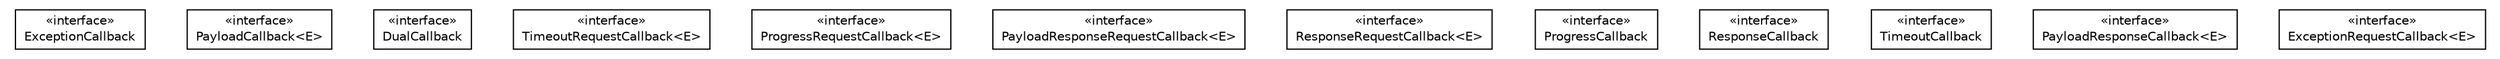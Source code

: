 #!/usr/local/bin/dot
#
# Class diagram 
# Generated by UMLGraph version R5_6-24-gf6e263 (http://www.umlgraph.org/)
#

digraph G {
	edge [fontname="Helvetica",fontsize=10,labelfontname="Helvetica",labelfontsize=10];
	node [fontname="Helvetica",fontsize=10,shape=plaintext];
	nodesep=0.25;
	ranksep=0.5;
	// io.reinert.requestor.core.callback.ExceptionCallback
	c542 [label=<<table title="io.reinert.requestor.core.callback.ExceptionCallback" border="0" cellborder="1" cellspacing="0" cellpadding="2" port="p" href="./ExceptionCallback.html">
		<tr><td><table border="0" cellspacing="0" cellpadding="1">
<tr><td align="center" balign="center"> &#171;interface&#187; </td></tr>
<tr><td align="center" balign="center"> ExceptionCallback </td></tr>
		</table></td></tr>
		</table>>, URL="./ExceptionCallback.html", fontname="Helvetica", fontcolor="black", fontsize=10.0];
	// io.reinert.requestor.core.callback.PayloadCallback<E>
	c543 [label=<<table title="io.reinert.requestor.core.callback.PayloadCallback" border="0" cellborder="1" cellspacing="0" cellpadding="2" port="p" href="./PayloadCallback.html">
		<tr><td><table border="0" cellspacing="0" cellpadding="1">
<tr><td align="center" balign="center"> &#171;interface&#187; </td></tr>
<tr><td align="center" balign="center"> PayloadCallback&lt;E&gt; </td></tr>
		</table></td></tr>
		</table>>, URL="./PayloadCallback.html", fontname="Helvetica", fontcolor="black", fontsize=10.0];
	// io.reinert.requestor.core.callback.DualCallback
	c544 [label=<<table title="io.reinert.requestor.core.callback.DualCallback" border="0" cellborder="1" cellspacing="0" cellpadding="2" port="p" href="./DualCallback.html">
		<tr><td><table border="0" cellspacing="0" cellpadding="1">
<tr><td align="center" balign="center"> &#171;interface&#187; </td></tr>
<tr><td align="center" balign="center"> DualCallback </td></tr>
		</table></td></tr>
		</table>>, URL="./DualCallback.html", fontname="Helvetica", fontcolor="black", fontsize=10.0];
	// io.reinert.requestor.core.callback.TimeoutRequestCallback<E>
	c545 [label=<<table title="io.reinert.requestor.core.callback.TimeoutRequestCallback" border="0" cellborder="1" cellspacing="0" cellpadding="2" port="p" href="./TimeoutRequestCallback.html">
		<tr><td><table border="0" cellspacing="0" cellpadding="1">
<tr><td align="center" balign="center"> &#171;interface&#187; </td></tr>
<tr><td align="center" balign="center"> TimeoutRequestCallback&lt;E&gt; </td></tr>
		</table></td></tr>
		</table>>, URL="./TimeoutRequestCallback.html", fontname="Helvetica", fontcolor="black", fontsize=10.0];
	// io.reinert.requestor.core.callback.ProgressRequestCallback<E>
	c546 [label=<<table title="io.reinert.requestor.core.callback.ProgressRequestCallback" border="0" cellborder="1" cellspacing="0" cellpadding="2" port="p" href="./ProgressRequestCallback.html">
		<tr><td><table border="0" cellspacing="0" cellpadding="1">
<tr><td align="center" balign="center"> &#171;interface&#187; </td></tr>
<tr><td align="center" balign="center"> ProgressRequestCallback&lt;E&gt; </td></tr>
		</table></td></tr>
		</table>>, URL="./ProgressRequestCallback.html", fontname="Helvetica", fontcolor="black", fontsize=10.0];
	// io.reinert.requestor.core.callback.PayloadResponseRequestCallback<E>
	c547 [label=<<table title="io.reinert.requestor.core.callback.PayloadResponseRequestCallback" border="0" cellborder="1" cellspacing="0" cellpadding="2" port="p" href="./PayloadResponseRequestCallback.html">
		<tr><td><table border="0" cellspacing="0" cellpadding="1">
<tr><td align="center" balign="center"> &#171;interface&#187; </td></tr>
<tr><td align="center" balign="center"> PayloadResponseRequestCallback&lt;E&gt; </td></tr>
		</table></td></tr>
		</table>>, URL="./PayloadResponseRequestCallback.html", fontname="Helvetica", fontcolor="black", fontsize=10.0];
	// io.reinert.requestor.core.callback.ResponseRequestCallback<E>
	c548 [label=<<table title="io.reinert.requestor.core.callback.ResponseRequestCallback" border="0" cellborder="1" cellspacing="0" cellpadding="2" port="p" href="./ResponseRequestCallback.html">
		<tr><td><table border="0" cellspacing="0" cellpadding="1">
<tr><td align="center" balign="center"> &#171;interface&#187; </td></tr>
<tr><td align="center" balign="center"> ResponseRequestCallback&lt;E&gt; </td></tr>
		</table></td></tr>
		</table>>, URL="./ResponseRequestCallback.html", fontname="Helvetica", fontcolor="black", fontsize=10.0];
	// io.reinert.requestor.core.callback.ProgressCallback
	c549 [label=<<table title="io.reinert.requestor.core.callback.ProgressCallback" border="0" cellborder="1" cellspacing="0" cellpadding="2" port="p" href="./ProgressCallback.html">
		<tr><td><table border="0" cellspacing="0" cellpadding="1">
<tr><td align="center" balign="center"> &#171;interface&#187; </td></tr>
<tr><td align="center" balign="center"> ProgressCallback </td></tr>
		</table></td></tr>
		</table>>, URL="./ProgressCallback.html", fontname="Helvetica", fontcolor="black", fontsize=10.0];
	// io.reinert.requestor.core.callback.ResponseCallback
	c550 [label=<<table title="io.reinert.requestor.core.callback.ResponseCallback" border="0" cellborder="1" cellspacing="0" cellpadding="2" port="p" href="./ResponseCallback.html">
		<tr><td><table border="0" cellspacing="0" cellpadding="1">
<tr><td align="center" balign="center"> &#171;interface&#187; </td></tr>
<tr><td align="center" balign="center"> ResponseCallback </td></tr>
		</table></td></tr>
		</table>>, URL="./ResponseCallback.html", fontname="Helvetica", fontcolor="black", fontsize=10.0];
	// io.reinert.requestor.core.callback.TimeoutCallback
	c551 [label=<<table title="io.reinert.requestor.core.callback.TimeoutCallback" border="0" cellborder="1" cellspacing="0" cellpadding="2" port="p" href="./TimeoutCallback.html">
		<tr><td><table border="0" cellspacing="0" cellpadding="1">
<tr><td align="center" balign="center"> &#171;interface&#187; </td></tr>
<tr><td align="center" balign="center"> TimeoutCallback </td></tr>
		</table></td></tr>
		</table>>, URL="./TimeoutCallback.html", fontname="Helvetica", fontcolor="black", fontsize=10.0];
	// io.reinert.requestor.core.callback.PayloadResponseCallback<E>
	c552 [label=<<table title="io.reinert.requestor.core.callback.PayloadResponseCallback" border="0" cellborder="1" cellspacing="0" cellpadding="2" port="p" href="./PayloadResponseCallback.html">
		<tr><td><table border="0" cellspacing="0" cellpadding="1">
<tr><td align="center" balign="center"> &#171;interface&#187; </td></tr>
<tr><td align="center" balign="center"> PayloadResponseCallback&lt;E&gt; </td></tr>
		</table></td></tr>
		</table>>, URL="./PayloadResponseCallback.html", fontname="Helvetica", fontcolor="black", fontsize=10.0];
	// io.reinert.requestor.core.callback.ExceptionRequestCallback<E>
	c553 [label=<<table title="io.reinert.requestor.core.callback.ExceptionRequestCallback" border="0" cellborder="1" cellspacing="0" cellpadding="2" port="p" href="./ExceptionRequestCallback.html">
		<tr><td><table border="0" cellspacing="0" cellpadding="1">
<tr><td align="center" balign="center"> &#171;interface&#187; </td></tr>
<tr><td align="center" balign="center"> ExceptionRequestCallback&lt;E&gt; </td></tr>
		</table></td></tr>
		</table>>, URL="./ExceptionRequestCallback.html", fontname="Helvetica", fontcolor="black", fontsize=10.0];
}

